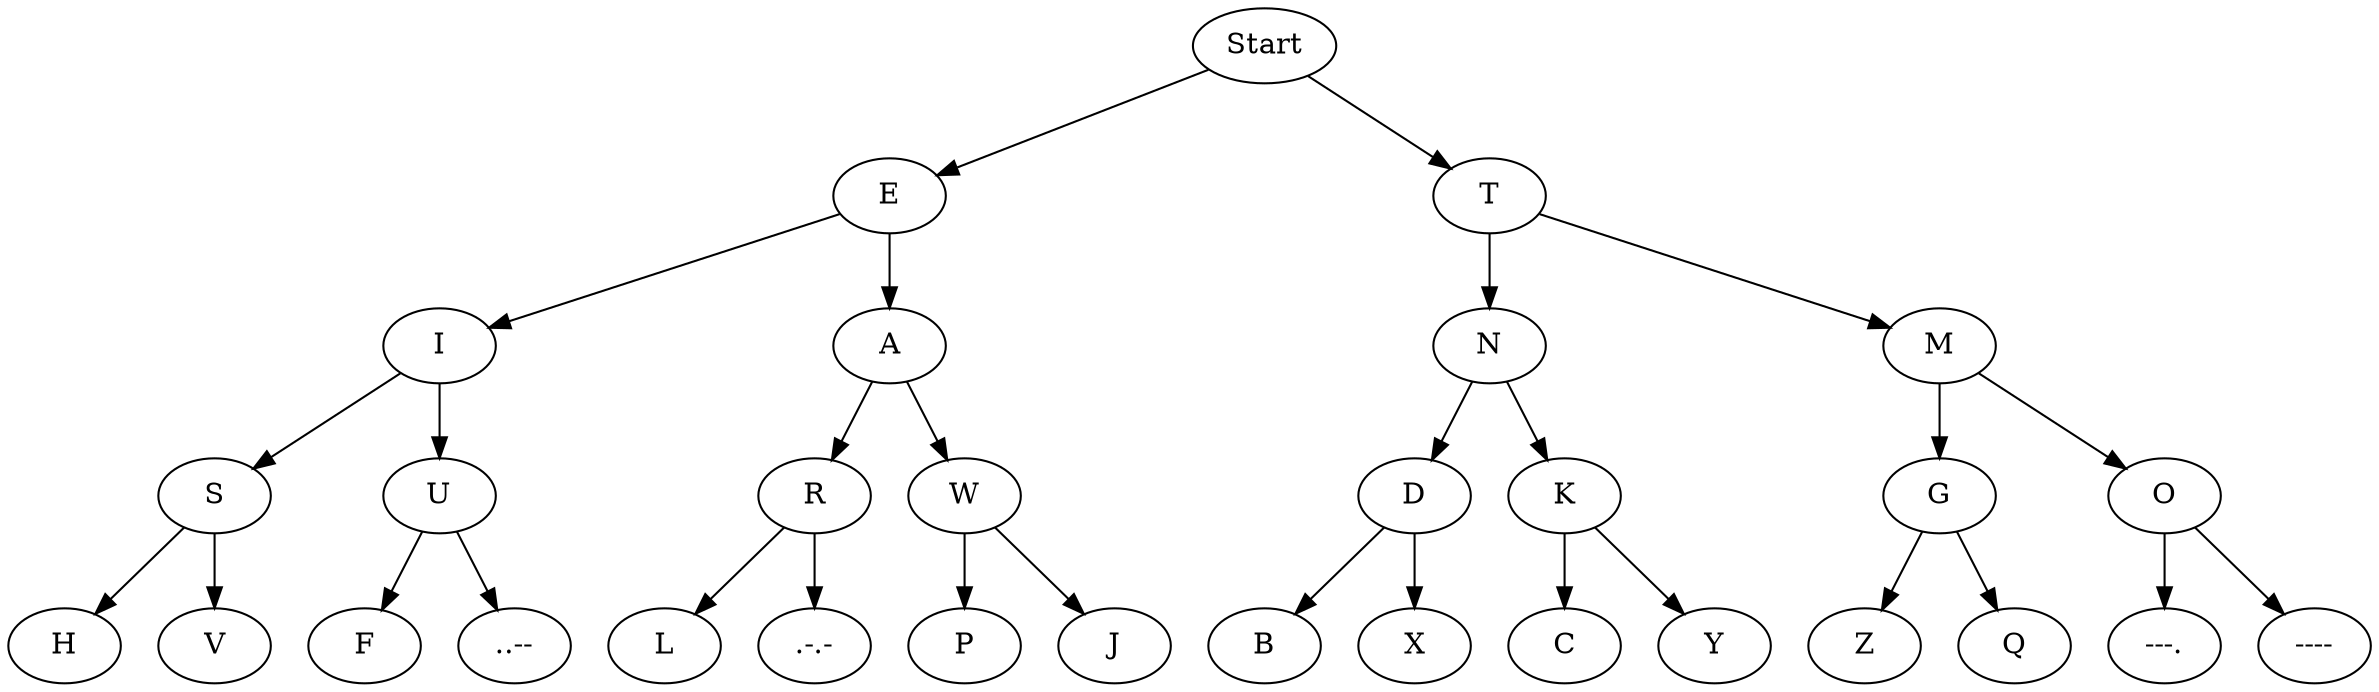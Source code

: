 digraph graphname
{
        "Start"

#######################
#.
	"Start" -> "E"
#-
	"Start" -> "T"

#######################
#..
	"E" -> "I"
#.-
	"E" -> "A"

#-.
	"T" -> "N"
#--
	"T" -> "M"

#######################
#...
	"I" -> "S"
#..-
	"I" -> "U"

#.-.
	"A" -> "R"
#.--
	"A" -> "W"

#-..
	"N" -> "D"
#-.-
	"N" -> "K"

#--.
	"M" -> "G"
#---
	"M" -> "O"

#######################

#....
	"S" -> "H"
#...-
	"S" -> "V"

#..-.
	"U" -> "F"
#..--
	"U" -> "..--"


#.-..
	"R" -> "L"
#.-.-
	"R" -> ".-.-"

#.--.
	"W" -> "P"
#.---
	"W" -> "J"


#-...
	"D" -> "B"
#-..-
	"D" -> "X"

#-.-.
	"K" -> "C"
#-.--
	"K" -> "Y"

#--..
	"G" -> "Z"
#--.-
	"G" -> "Q"

#---.
	"O" -> "---."
#----
	"O" -> "----"

#######################

#.....
#....-

#...-.
#...--

#..-..
#..-.-

#..--.
#..---

#.-...
#.-..-

#.-.-.
#.-.--

#.--..
#.--.-

#.---.
#.----


#-....
#-...-

#-..-.
#-..--

#-.-..
#-.-.-

#-.--.
#-.---

#--...
#--..-

#--.-.
#--.--

#---..
#---.-

#----.
#-----


#######################


#	"" -> ""

}

